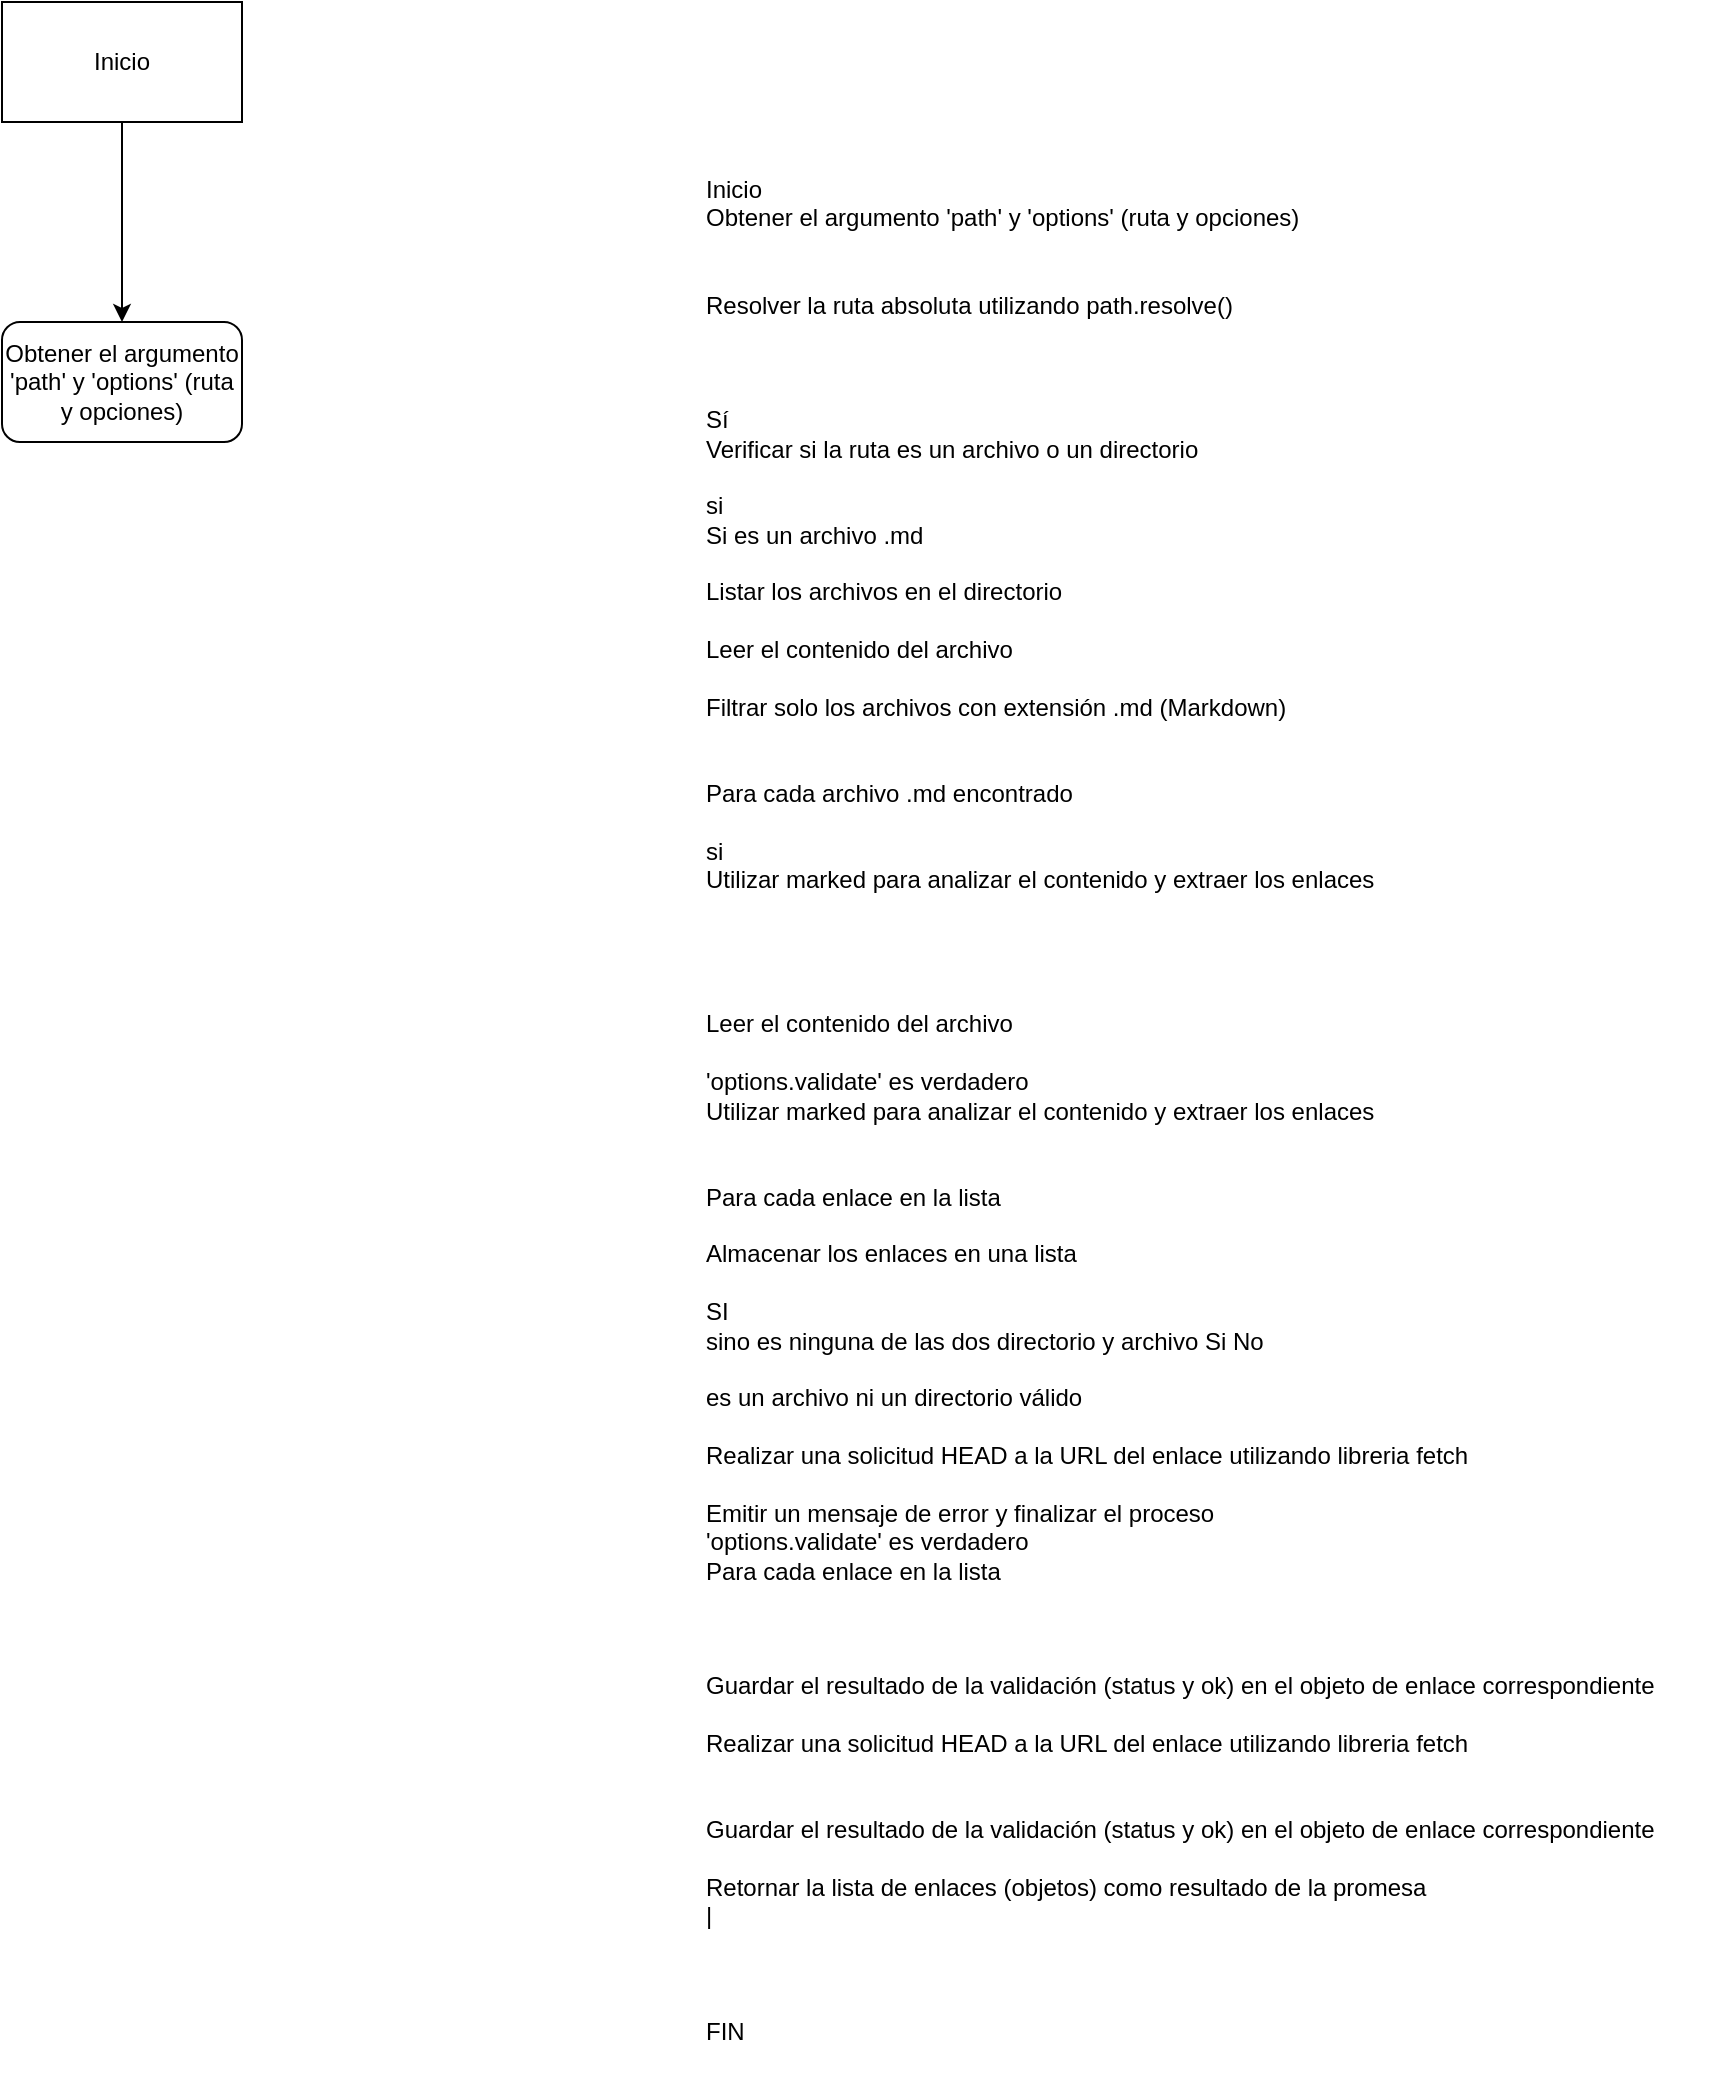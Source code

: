<mxfile version="21.6.8" type="github">
  <diagram name="Página-1" id="4lHM6Xq7hKHLsRV2fRWx">
    <mxGraphModel dx="794" dy="456" grid="1" gridSize="10" guides="1" tooltips="1" connect="1" arrows="1" fold="1" page="1" pageScale="1" pageWidth="827" pageHeight="1169" math="0" shadow="0">
      <root>
        <mxCell id="0" />
        <mxCell id="1" parent="0" />
        <mxCell id="NgpZYHqm8n1mwC7vI-ct-1" value="Inicio&#xa;Obtener el argumento &#39;path&#39; y &#39;options&#39; (ruta y opciones)&#xa;&#xa;&#xa;Resolver la ruta absoluta utilizando path.resolve()&#xa;&#xa;&#xa;&#xa;Sí&#xa;Verificar si la ruta es un archivo o un directorio&#xa;&#xa;si &#xa;Si es un archivo .md&#xa;&#xa;Listar los archivos en el directorio&#xa;&#xa; Leer el contenido del archivo&#xa;&#xa;Filtrar solo los archivos con extensión .md (Markdown)&#xa;&#xa;&#xa; Para cada archivo .md encontrado&#xa;&#xa;si&#xa;Utilizar marked para analizar el contenido y extraer los enlaces&#xa;&#xa;&#xa;&#xa;&#xa; Leer el contenido del archivo&#xa;&#xa;&#39;options.validate&#39; es verdadero&#xa; Utilizar marked para analizar el contenido y extraer los enlaces&#xa;&#xa;&#xa; Para cada enlace en la lista&#xa;&#xa; Almacenar los enlaces en una lista&#xa;&#xa;SI&#xa;sino es ninguna de las dos directorio y archivo&#x9;Si  No&#xa;&#xa; es un archivo ni un directorio válido&#xa;&#xa; Realizar una solicitud HEAD a la URL del enlace utilizando libreria fetch&#xa;&#xa; Emitir un mensaje de error y finalizar el proceso&#xa; &#39;options.validate&#39; es verdadero&#xa;Para cada enlace en la lista&#xa;&#xa;&#xa;&#xa; Guardar el resultado de la validación (status y ok) en el objeto de enlace correspondiente&#xa;&#xa; Realizar una solicitud HEAD a la URL del enlace utilizando libreria fetch&#xa;&#xa;&#xa;Guardar el resultado de la validación (status y ok) en el objeto de enlace correspondiente&#xa;&#xa;Retornar la lista de enlaces (objetos) como resultado de la promesa&#xa;|&#xa;&#xa;&#xa;&#xa;FIN" style="text;whiteSpace=wrap;html=1;" vertex="1" parent="1">
          <mxGeometry x="500" y="160" width="510" height="960" as="geometry" />
        </mxCell>
        <mxCell id="NgpZYHqm8n1mwC7vI-ct-3" value="Inicio" style="rounded=0;whiteSpace=wrap;html=1;" vertex="1" parent="1">
          <mxGeometry x="150" y="80" width="120" height="60" as="geometry" />
        </mxCell>
        <mxCell id="NgpZYHqm8n1mwC7vI-ct-4" value="" style="endArrow=classic;html=1;rounded=0;exitX=0.5;exitY=1;exitDx=0;exitDy=0;exitPerimeter=0;" edge="1" parent="1" source="NgpZYHqm8n1mwC7vI-ct-3">
          <mxGeometry width="50" height="50" relative="1" as="geometry">
            <mxPoint x="300" y="250" as="sourcePoint" />
            <mxPoint x="210" y="240" as="targetPoint" />
            <Array as="points">
              <mxPoint x="210" y="210" />
            </Array>
          </mxGeometry>
        </mxCell>
        <mxCell id="NgpZYHqm8n1mwC7vI-ct-5" value="Obtener el argumento &#39;path&#39; y &#39;options&#39; (ruta y opciones)" style="rounded=1;whiteSpace=wrap;html=1;" vertex="1" parent="1">
          <mxGeometry x="150" y="240" width="120" height="60" as="geometry" />
        </mxCell>
      </root>
    </mxGraphModel>
  </diagram>
</mxfile>
